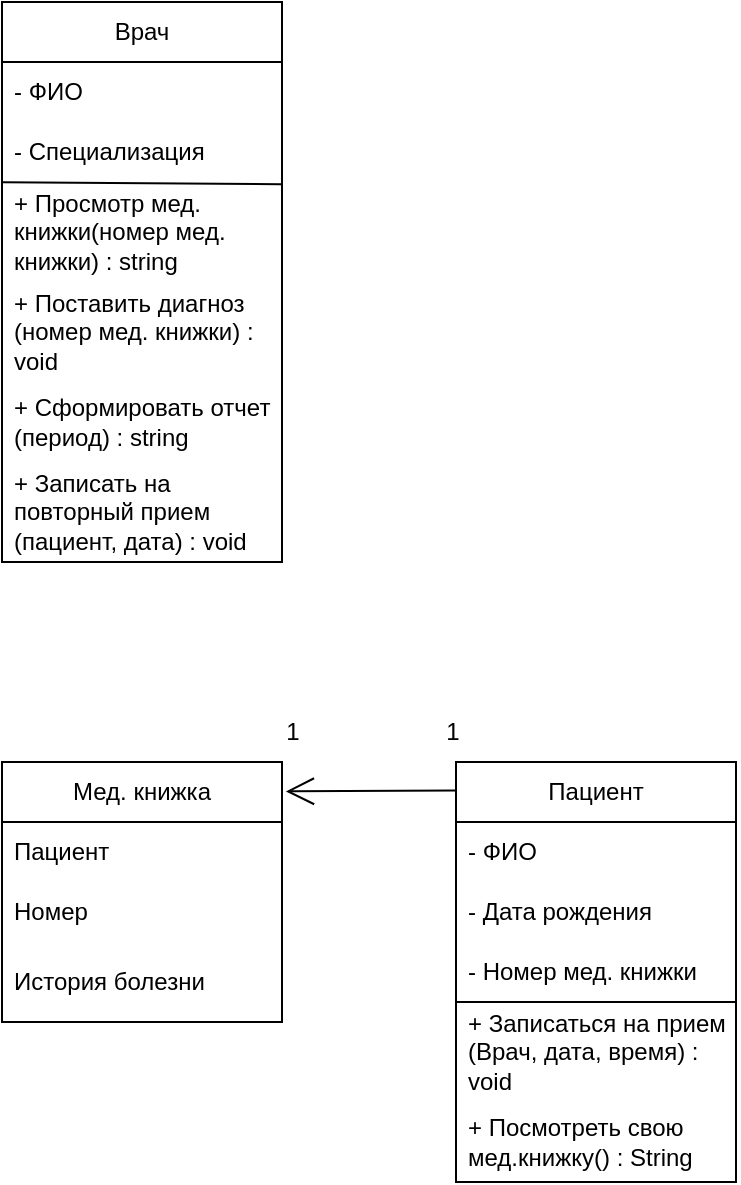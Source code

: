 <mxfile version="25.0.3">
  <diagram name="Страница — 1" id="fC-j9lsUPn7sBgdLvZU4">
    <mxGraphModel dx="344" dy="466" grid="1" gridSize="10" guides="1" tooltips="1" connect="1" arrows="1" fold="1" page="1" pageScale="1" pageWidth="827" pageHeight="1169" math="0" shadow="0">
      <root>
        <mxCell id="0" />
        <mxCell id="1" parent="0" />
        <mxCell id="zSCzqbMGG7_pVgONX9-E-7" value="Врач" style="swimlane;fontStyle=0;childLayout=stackLayout;horizontal=1;startSize=30;horizontalStack=0;resizeParent=1;resizeParentMax=0;resizeLast=0;collapsible=1;marginBottom=0;whiteSpace=wrap;html=1;" vertex="1" parent="1">
          <mxGeometry x="460" y="240" width="140" height="280" as="geometry" />
        </mxCell>
        <mxCell id="zSCzqbMGG7_pVgONX9-E-8" value="- ФИО" style="text;strokeColor=none;fillColor=none;align=left;verticalAlign=middle;spacingLeft=4;spacingRight=4;overflow=hidden;points=[[0,0.5],[1,0.5]];portConstraint=eastwest;rotatable=0;whiteSpace=wrap;html=1;" vertex="1" parent="zSCzqbMGG7_pVgONX9-E-7">
          <mxGeometry y="30" width="140" height="30" as="geometry" />
        </mxCell>
        <mxCell id="zSCzqbMGG7_pVgONX9-E-9" value="- Специализация" style="text;strokeColor=none;fillColor=none;align=left;verticalAlign=middle;spacingLeft=4;spacingRight=4;overflow=hidden;points=[[0,0.5],[1,0.5]];portConstraint=eastwest;rotatable=0;whiteSpace=wrap;html=1;" vertex="1" parent="zSCzqbMGG7_pVgONX9-E-7">
          <mxGeometry y="60" width="140" height="30" as="geometry" />
        </mxCell>
        <mxCell id="zSCzqbMGG7_pVgONX9-E-43" value="+ Просмотр мед. книжки(номер мед. книжки) : string" style="text;strokeColor=none;fillColor=none;align=left;verticalAlign=middle;spacingLeft=4;spacingRight=4;overflow=hidden;points=[[0,0.5],[1,0.5]];portConstraint=eastwest;rotatable=0;whiteSpace=wrap;html=1;" vertex="1" parent="zSCzqbMGG7_pVgONX9-E-7">
          <mxGeometry y="90" width="140" height="50" as="geometry" />
        </mxCell>
        <mxCell id="zSCzqbMGG7_pVgONX9-E-44" value="+ Поставить диагноз (номер мед. книжки) : void" style="text;strokeColor=none;fillColor=none;align=left;verticalAlign=middle;spacingLeft=4;spacingRight=4;overflow=hidden;points=[[0,0.5],[1,0.5]];portConstraint=eastwest;rotatable=0;whiteSpace=wrap;html=1;" vertex="1" parent="zSCzqbMGG7_pVgONX9-E-7">
          <mxGeometry y="140" width="140" height="50" as="geometry" />
        </mxCell>
        <mxCell id="zSCzqbMGG7_pVgONX9-E-45" value="+ Сформировать отчет (период) : string" style="text;strokeColor=none;fillColor=none;align=left;verticalAlign=middle;spacingLeft=4;spacingRight=4;overflow=hidden;points=[[0,0.5],[1,0.5]];portConstraint=eastwest;rotatable=0;whiteSpace=wrap;html=1;" vertex="1" parent="zSCzqbMGG7_pVgONX9-E-7">
          <mxGeometry y="190" width="140" height="40" as="geometry" />
        </mxCell>
        <mxCell id="zSCzqbMGG7_pVgONX9-E-46" value="+ Записать на повторный прием (пациент, дата) : void" style="text;strokeColor=none;fillColor=none;align=left;verticalAlign=middle;spacingLeft=4;spacingRight=4;overflow=hidden;points=[[0,0.5],[1,0.5]];portConstraint=eastwest;rotatable=0;whiteSpace=wrap;html=1;" vertex="1" parent="zSCzqbMGG7_pVgONX9-E-7">
          <mxGeometry y="230" width="140" height="50" as="geometry" />
        </mxCell>
        <mxCell id="zSCzqbMGG7_pVgONX9-E-47" value="" style="endArrow=none;html=1;rounded=0;exitX=0.003;exitY=0.003;exitDx=0;exitDy=0;exitPerimeter=0;entryX=0.998;entryY=0.022;entryDx=0;entryDy=0;entryPerimeter=0;" edge="1" parent="zSCzqbMGG7_pVgONX9-E-7" source="zSCzqbMGG7_pVgONX9-E-43" target="zSCzqbMGG7_pVgONX9-E-43">
          <mxGeometry width="50" height="50" relative="1" as="geometry">
            <mxPoint x="60" y="140" as="sourcePoint" />
            <mxPoint x="110" y="90" as="targetPoint" />
          </mxGeometry>
        </mxCell>
        <mxCell id="zSCzqbMGG7_pVgONX9-E-11" value="Пациент" style="swimlane;fontStyle=0;childLayout=stackLayout;horizontal=1;startSize=30;horizontalStack=0;resizeParent=1;resizeParentMax=0;resizeLast=0;collapsible=1;marginBottom=0;whiteSpace=wrap;html=1;" vertex="1" parent="1">
          <mxGeometry x="687" y="620" width="140" height="210" as="geometry" />
        </mxCell>
        <mxCell id="zSCzqbMGG7_pVgONX9-E-12" value="- ФИО" style="text;strokeColor=none;fillColor=none;align=left;verticalAlign=middle;spacingLeft=4;spacingRight=4;overflow=hidden;points=[[0,0.5],[1,0.5]];portConstraint=eastwest;rotatable=0;whiteSpace=wrap;html=1;" vertex="1" parent="zSCzqbMGG7_pVgONX9-E-11">
          <mxGeometry y="30" width="140" height="30" as="geometry" />
        </mxCell>
        <mxCell id="zSCzqbMGG7_pVgONX9-E-13" value="- Дата рождения" style="text;strokeColor=none;fillColor=none;align=left;verticalAlign=middle;spacingLeft=4;spacingRight=4;overflow=hidden;points=[[0,0.5],[1,0.5]];portConstraint=eastwest;rotatable=0;whiteSpace=wrap;html=1;" vertex="1" parent="zSCzqbMGG7_pVgONX9-E-11">
          <mxGeometry y="60" width="140" height="30" as="geometry" />
        </mxCell>
        <mxCell id="zSCzqbMGG7_pVgONX9-E-14" value="- Номер мед. книжки" style="text;strokeColor=none;fillColor=none;align=left;verticalAlign=middle;spacingLeft=4;spacingRight=4;overflow=hidden;points=[[0,0.5],[1,0.5]];portConstraint=eastwest;rotatable=0;whiteSpace=wrap;html=1;" vertex="1" parent="zSCzqbMGG7_pVgONX9-E-11">
          <mxGeometry y="90" width="140" height="30" as="geometry" />
        </mxCell>
        <mxCell id="zSCzqbMGG7_pVgONX9-E-50" value="" style="endArrow=none;html=1;rounded=0;exitX=-0.009;exitY=-0.028;exitDx=0;exitDy=0;exitPerimeter=0;entryX=0.991;entryY=0.972;entryDx=0;entryDy=0;entryPerimeter=0;" edge="1" parent="zSCzqbMGG7_pVgONX9-E-11">
          <mxGeometry width="50" height="50" relative="1" as="geometry">
            <mxPoint x="9.104e-15" y="120.0" as="sourcePoint" />
            <mxPoint x="140" y="120.0" as="targetPoint" />
          </mxGeometry>
        </mxCell>
        <mxCell id="zSCzqbMGG7_pVgONX9-E-48" value="+ Записаться на прием (Врач, дата, время) : void" style="text;strokeColor=none;fillColor=none;align=left;verticalAlign=middle;spacingLeft=4;spacingRight=4;overflow=hidden;points=[[0,0.5],[1,0.5]];portConstraint=eastwest;rotatable=0;whiteSpace=wrap;html=1;" vertex="1" parent="zSCzqbMGG7_pVgONX9-E-11">
          <mxGeometry y="120" width="140" height="50" as="geometry" />
        </mxCell>
        <mxCell id="zSCzqbMGG7_pVgONX9-E-49" value="+ Посмотреть свою мед.книжку() : String" style="text;strokeColor=none;fillColor=none;align=left;verticalAlign=middle;spacingLeft=4;spacingRight=4;overflow=hidden;points=[[0,0.5],[1,0.5]];portConstraint=eastwest;rotatable=0;whiteSpace=wrap;html=1;" vertex="1" parent="zSCzqbMGG7_pVgONX9-E-11">
          <mxGeometry y="170" width="140" height="40" as="geometry" />
        </mxCell>
        <mxCell id="zSCzqbMGG7_pVgONX9-E-19" value="Мед. книжка" style="swimlane;fontStyle=0;childLayout=stackLayout;horizontal=1;startSize=30;horizontalStack=0;resizeParent=1;resizeParentMax=0;resizeLast=0;collapsible=1;marginBottom=0;whiteSpace=wrap;html=1;" vertex="1" parent="1">
          <mxGeometry x="460" y="620" width="140" height="130" as="geometry" />
        </mxCell>
        <mxCell id="zSCzqbMGG7_pVgONX9-E-20" value="Пациент" style="text;strokeColor=none;fillColor=none;align=left;verticalAlign=middle;spacingLeft=4;spacingRight=4;overflow=hidden;points=[[0,0.5],[1,0.5]];portConstraint=eastwest;rotatable=0;whiteSpace=wrap;html=1;" vertex="1" parent="zSCzqbMGG7_pVgONX9-E-19">
          <mxGeometry y="30" width="140" height="30" as="geometry" />
        </mxCell>
        <mxCell id="zSCzqbMGG7_pVgONX9-E-21" value="Номер" style="text;strokeColor=none;fillColor=none;align=left;verticalAlign=middle;spacingLeft=4;spacingRight=4;overflow=hidden;points=[[0,0.5],[1,0.5]];portConstraint=eastwest;rotatable=0;whiteSpace=wrap;html=1;" vertex="1" parent="zSCzqbMGG7_pVgONX9-E-19">
          <mxGeometry y="60" width="140" height="30" as="geometry" />
        </mxCell>
        <mxCell id="zSCzqbMGG7_pVgONX9-E-22" value="История болезни" style="text;strokeColor=none;fillColor=none;align=left;verticalAlign=middle;spacingLeft=4;spacingRight=4;overflow=hidden;points=[[0,0.5],[1,0.5]];portConstraint=eastwest;rotatable=0;whiteSpace=wrap;html=1;" vertex="1" parent="zSCzqbMGG7_pVgONX9-E-19">
          <mxGeometry y="90" width="140" height="40" as="geometry" />
        </mxCell>
        <mxCell id="zSCzqbMGG7_pVgONX9-E-52" value="1" style="text;html=1;align=center;verticalAlign=middle;resizable=0;points=[];autosize=1;strokeColor=none;fillColor=none;" vertex="1" parent="1">
          <mxGeometry x="590" y="590" width="30" height="30" as="geometry" />
        </mxCell>
        <mxCell id="zSCzqbMGG7_pVgONX9-E-53" value="1" style="text;html=1;align=center;verticalAlign=middle;resizable=0;points=[];autosize=1;strokeColor=none;fillColor=none;" vertex="1" parent="1">
          <mxGeometry x="670" y="590" width="30" height="30" as="geometry" />
        </mxCell>
        <mxCell id="zSCzqbMGG7_pVgONX9-E-56" value="" style="endArrow=open;endFill=1;endSize=12;html=1;rounded=0;entryX=1.014;entryY=0.113;entryDx=0;entryDy=0;entryPerimeter=0;exitX=-0.002;exitY=0.068;exitDx=0;exitDy=0;exitPerimeter=0;" edge="1" parent="1" source="zSCzqbMGG7_pVgONX9-E-11" target="zSCzqbMGG7_pVgONX9-E-19">
          <mxGeometry width="160" relative="1" as="geometry">
            <mxPoint x="650" y="640" as="sourcePoint" />
            <mxPoint x="710" y="620" as="targetPoint" />
          </mxGeometry>
        </mxCell>
      </root>
    </mxGraphModel>
  </diagram>
</mxfile>
